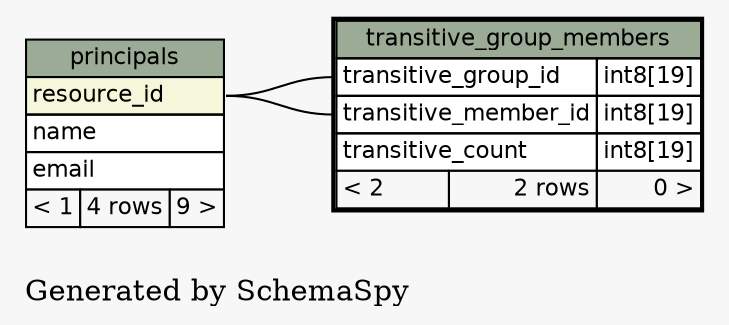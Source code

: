 // dot 2.20.2 on Linux 2.6.25-2-amd64
digraph "oneDegreeRelationshipsGraph" {
  graph [
    rankdir="RL"
    bgcolor="#f7f7f7"
    label="\nGenerated by SchemaSpy"
    labeljust="l"
  ];
  node [
    fontname="Helvetica"
    fontsize="11"
    shape="plaintext"
  ];
  edge [
    arrowsize="0.8"
  ];
  "transitive_group_members":"transitive_group_id":w -> "principals":"resource_id":e [arrowtail=crowtee arrowhead=none];
  "transitive_group_members":"transitive_member_id":w -> "principals":"resource_id":e [arrowtail=crowtee arrowhead=none];
  "principals" [
    label=<
    <TABLE BORDER="0" CELLBORDER="1" CELLSPACING="0" BGCOLOR="#ffffff">
      <TR><TD PORT="principals.heading" COLSPAN="3" BGCOLOR="#9bab96" ALIGN="CENTER">principals</TD></TR>
      <TR><TD PORT="resource_id" COLSPAN="3" BGCOLOR="#f4f7da" ALIGN="LEFT">resource_id</TD></TR>
      <TR><TD PORT="name" COLSPAN="3" ALIGN="LEFT">name</TD></TR>
      <TR><TD PORT="email" COLSPAN="3" ALIGN="LEFT">email</TD></TR>
      <TR><TD ALIGN="LEFT" BGCOLOR="#f7f7f7">&lt; 1</TD><TD ALIGN="RIGHT" BGCOLOR="#f7f7f7">4 rows</TD><TD ALIGN="RIGHT" BGCOLOR="#f7f7f7">9 &gt;</TD></TR>
    </TABLE>>
    URL="principals.html#graph"
    tooltip="principals"
  ];
  "transitive_group_members" [
    label=<
    <TABLE BORDER="2" CELLBORDER="1" CELLSPACING="0" BGCOLOR="#ffffff">
      <TR><TD PORT="transitive_group_members.heading" COLSPAN="3" BGCOLOR="#9bab96" ALIGN="CENTER">transitive_group_members</TD></TR>
      <TR><TD PORT="transitive_group_id" COLSPAN="2" ALIGN="LEFT">transitive_group_id</TD><TD PORT="transitive_group_id.type" ALIGN="LEFT">int8[19]</TD></TR>
      <TR><TD PORT="transitive_member_id" COLSPAN="2" ALIGN="LEFT">transitive_member_id</TD><TD PORT="transitive_member_id.type" ALIGN="LEFT">int8[19]</TD></TR>
      <TR><TD PORT="transitive_count" COLSPAN="2" ALIGN="LEFT">transitive_count</TD><TD PORT="transitive_count.type" ALIGN="LEFT">int8[19]</TD></TR>
      <TR><TD ALIGN="LEFT" BGCOLOR="#f7f7f7">&lt; 2</TD><TD ALIGN="RIGHT" BGCOLOR="#f7f7f7">2 rows</TD><TD ALIGN="RIGHT" BGCOLOR="#f7f7f7">0 &gt;</TD></TR>
    </TABLE>>
    URL="transitive_group_members.html#"
    tooltip="transitive_group_members"
  ];
}
